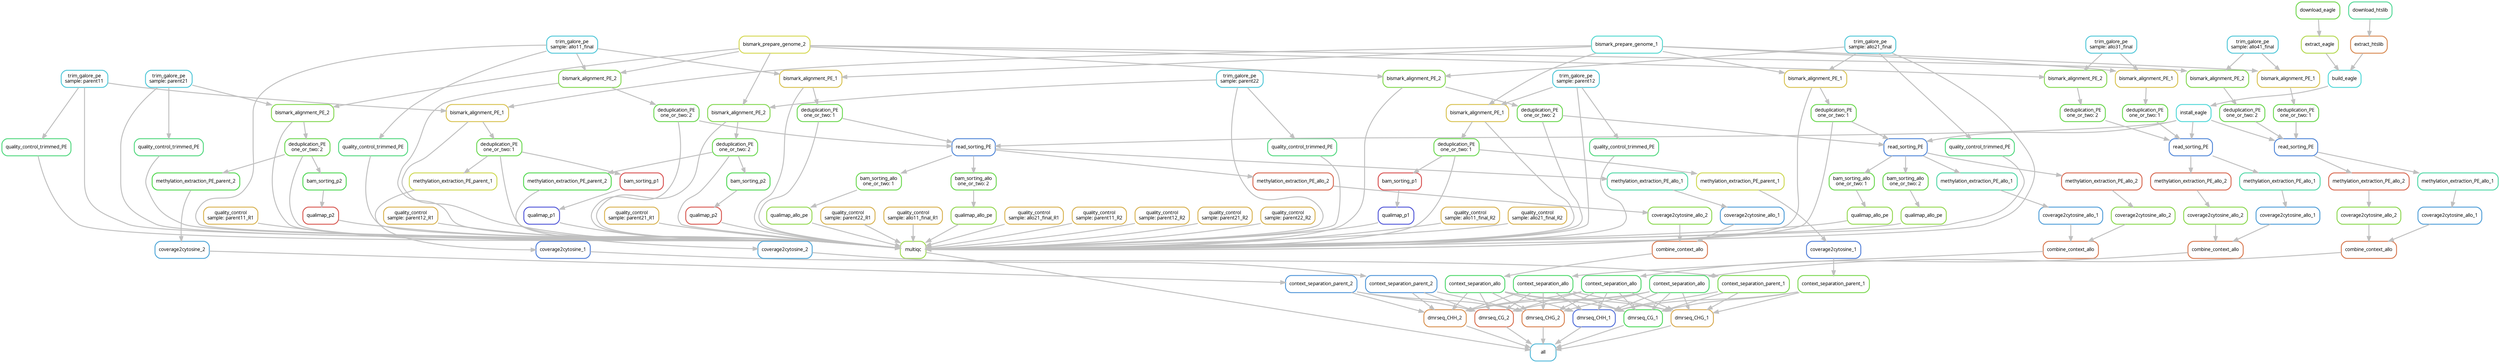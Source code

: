 digraph snakemake_dag {
    graph[bgcolor=white, margin=0];
    node[shape=box, style=rounded, fontname=sans,                 fontsize=10, penwidth=2];
    edge[penwidth=2, color=grey];
	0[label = "all", color = "0.54 0.6 0.85", style="rounded"];
	1[label = "multiqc", color = "0.24 0.6 0.85", style="rounded"];
	2[label = "quality_control\nsample: parent11_R1", color = "0.12 0.6 0.85", style="rounded"];
	3[label = "quality_control\nsample: parent12_R1", color = "0.12 0.6 0.85", style="rounded"];
	4[label = "quality_control\nsample: parent21_R1", color = "0.12 0.6 0.85", style="rounded"];
	5[label = "quality_control\nsample: parent22_R1", color = "0.12 0.6 0.85", style="rounded"];
	6[label = "quality_control\nsample: allo11_final_R1", color = "0.12 0.6 0.85", style="rounded"];
	7[label = "quality_control\nsample: allo21_final_R1", color = "0.12 0.6 0.85", style="rounded"];
	8[label = "quality_control\nsample: parent11_R2", color = "0.12 0.6 0.85", style="rounded"];
	9[label = "quality_control\nsample: parent12_R2", color = "0.12 0.6 0.85", style="rounded"];
	10[label = "quality_control\nsample: parent21_R2", color = "0.12 0.6 0.85", style="rounded"];
	11[label = "quality_control\nsample: parent22_R2", color = "0.12 0.6 0.85", style="rounded"];
	12[label = "quality_control\nsample: allo11_final_R2", color = "0.12 0.6 0.85", style="rounded"];
	13[label = "quality_control\nsample: allo21_final_R2", color = "0.12 0.6 0.85", style="rounded"];
	14[label = "trim_galore_pe\nsample: parent11", color = "0.52 0.6 0.85", style="rounded"];
	15[label = "trim_galore_pe\nsample: parent12", color = "0.52 0.6 0.85", style="rounded"];
	16[label = "trim_galore_pe\nsample: parent21", color = "0.52 0.6 0.85", style="rounded"];
	17[label = "trim_galore_pe\nsample: parent22", color = "0.52 0.6 0.85", style="rounded"];
	18[label = "trim_galore_pe\nsample: allo11_final", color = "0.52 0.6 0.85", style="rounded"];
	19[label = "trim_galore_pe\nsample: allo21_final", color = "0.52 0.6 0.85", style="rounded"];
	20[label = "quality_control_trimmed_PE", color = "0.39 0.6 0.85", style="rounded"];
	21[label = "quality_control_trimmed_PE", color = "0.39 0.6 0.85", style="rounded"];
	22[label = "quality_control_trimmed_PE", color = "0.39 0.6 0.85", style="rounded"];
	23[label = "quality_control_trimmed_PE", color = "0.39 0.6 0.85", style="rounded"];
	24[label = "quality_control_trimmed_PE", color = "0.39 0.6 0.85", style="rounded"];
	25[label = "quality_control_trimmed_PE", color = "0.39 0.6 0.85", style="rounded"];
	26[label = "bismark_alignment_PE_1", color = "0.14 0.6 0.85", style="rounded"];
	27[label = "bismark_prepare_genome_1", color = "0.49 0.6 0.85", style="rounded"];
	28[label = "bismark_alignment_PE_1", color = "0.14 0.6 0.85", style="rounded"];
	29[label = "bismark_alignment_PE_1", color = "0.14 0.6 0.85", style="rounded"];
	30[label = "bismark_alignment_PE_1", color = "0.14 0.6 0.85", style="rounded"];
	31[label = "bismark_alignment_PE_2", color = "0.27 0.6 0.85", style="rounded"];
	32[label = "bismark_prepare_genome_2", color = "0.17 0.6 0.85", style="rounded"];
	33[label = "bismark_alignment_PE_2", color = "0.27 0.6 0.85", style="rounded"];
	34[label = "bismark_alignment_PE_2", color = "0.27 0.6 0.85", style="rounded"];
	35[label = "bismark_alignment_PE_2", color = "0.27 0.6 0.85", style="rounded"];
	36[label = "deduplication_PE\none_or_two: 1", color = "0.30 0.6 0.85", style="rounded"];
	37[label = "deduplication_PE\none_or_two: 1", color = "0.30 0.6 0.85", style="rounded"];
	38[label = "deduplication_PE\none_or_two: 1", color = "0.30 0.6 0.85", style="rounded"];
	39[label = "deduplication_PE\none_or_two: 1", color = "0.30 0.6 0.85", style="rounded"];
	40[label = "deduplication_PE\none_or_two: 2", color = "0.30 0.6 0.85", style="rounded"];
	41[label = "deduplication_PE\none_or_two: 2", color = "0.30 0.6 0.85", style="rounded"];
	42[label = "deduplication_PE\none_or_two: 2", color = "0.30 0.6 0.85", style="rounded"];
	43[label = "deduplication_PE\none_or_two: 2", color = "0.30 0.6 0.85", style="rounded"];
	44[label = "qualimap_p1", color = "0.66 0.6 0.85", style="rounded"];
	45[label = "bam_sorting_p1", color = "0.00 0.6 0.85", style="rounded"];
	46[label = "qualimap_p1", color = "0.66 0.6 0.85", style="rounded"];
	47[label = "bam_sorting_p1", color = "0.00 0.6 0.85", style="rounded"];
	48[label = "qualimap_p2", color = "0.01 0.6 0.85", style="rounded"];
	49[label = "bam_sorting_p2", color = "0.34 0.6 0.85", style="rounded"];
	50[label = "qualimap_p2", color = "0.01 0.6 0.85", style="rounded"];
	51[label = "bam_sorting_p2", color = "0.34 0.6 0.85", style="rounded"];
	52[label = "qualimap_allo_pe", color = "0.25 0.6 0.85", style="rounded"];
	53[label = "bam_sorting_allo\none_or_two: 1", color = "0.30 0.6 0.85", style="rounded"];
	54[label = "read_sorting_PE", color = "0.60 0.6 0.85", style="rounded"];
	55[label = "install_eagle", color = "0.50 0.6 0.85", style="rounded"];
	56[label = "build_eagle", color = "0.50 0.6 0.85", style="rounded"];
	57[label = "extract_eagle", color = "0.21 0.6 0.85", style="rounded"];
	58[label = "download_eagle", color = "0.29 0.6 0.85", style="rounded"];
	59[label = "extract_htslib", color = "0.07 0.6 0.85", style="rounded"];
	60[label = "download_htslib", color = "0.42 0.6 0.85", style="rounded"];
	61[label = "qualimap_allo_pe", color = "0.25 0.6 0.85", style="rounded"];
	62[label = "bam_sorting_allo\none_or_two: 1", color = "0.30 0.6 0.85", style="rounded"];
	63[label = "read_sorting_PE", color = "0.60 0.6 0.85", style="rounded"];
	64[label = "qualimap_allo_pe", color = "0.25 0.6 0.85", style="rounded"];
	65[label = "bam_sorting_allo\none_or_two: 2", color = "0.30 0.6 0.85", style="rounded"];
	66[label = "qualimap_allo_pe", color = "0.25 0.6 0.85", style="rounded"];
	67[label = "bam_sorting_allo\none_or_two: 2", color = "0.30 0.6 0.85", style="rounded"];
	68[label = "dmrseq_CG_1", color = "0.35 0.6 0.85", style="rounded"];
	69[label = "context_separation_parent_1", color = "0.28 0.6 0.85", style="rounded"];
	70[label = "coverage2cytosine_1", color = "0.61 0.6 0.85", style="rounded"];
	71[label = "methylation_extraction_PE_parent_1", color = "0.18 0.6 0.85", style="rounded"];
	72[label = "context_separation_parent_1", color = "0.28 0.6 0.85", style="rounded"];
	73[label = "coverage2cytosine_1", color = "0.61 0.6 0.85", style="rounded"];
	74[label = "methylation_extraction_PE_parent_1", color = "0.18 0.6 0.85", style="rounded"];
	75[label = "context_separation_allo", color = "0.37 0.6 0.85", style="rounded"];
	76[label = "combine_context_allo", color = "0.05 0.6 0.85", style="rounded"];
	77[label = "coverage2cytosine_allo_1", color = "0.57 0.6 0.85", style="rounded"];
	78[label = "methylation_extraction_PE_allo_1", color = "0.44 0.6 0.85", style="rounded"];
	79[label = "coverage2cytosine_allo_2", color = "0.26 0.6 0.85", style="rounded"];
	80[label = "methylation_extraction_PE_allo_2", color = "0.03 0.6 0.85", style="rounded"];
	81[label = "context_separation_allo", color = "0.37 0.6 0.85", style="rounded"];
	82[label = "combine_context_allo", color = "0.05 0.6 0.85", style="rounded"];
	83[label = "coverage2cytosine_allo_1", color = "0.57 0.6 0.85", style="rounded"];
	84[label = "methylation_extraction_PE_allo_1", color = "0.44 0.6 0.85", style="rounded"];
	85[label = "coverage2cytosine_allo_2", color = "0.26 0.6 0.85", style="rounded"];
	86[label = "methylation_extraction_PE_allo_2", color = "0.03 0.6 0.85", style="rounded"];
	87[label = "context_separation_allo", color = "0.37 0.6 0.85", style="rounded"];
	88[label = "combine_context_allo", color = "0.05 0.6 0.85", style="rounded"];
	89[label = "coverage2cytosine_allo_1", color = "0.57 0.6 0.85", style="rounded"];
	90[label = "methylation_extraction_PE_allo_1", color = "0.44 0.6 0.85", style="rounded"];
	91[label = "read_sorting_PE", color = "0.60 0.6 0.85", style="rounded"];
	92[label = "deduplication_PE\none_or_two: 1", color = "0.30 0.6 0.85", style="rounded"];
	93[label = "bismark_alignment_PE_1", color = "0.14 0.6 0.85", style="rounded"];
	94[label = "trim_galore_pe\nsample: allo31_final", color = "0.52 0.6 0.85", style="rounded"];
	95[label = "deduplication_PE\none_or_two: 2", color = "0.30 0.6 0.85", style="rounded"];
	96[label = "bismark_alignment_PE_2", color = "0.27 0.6 0.85", style="rounded"];
	97[label = "coverage2cytosine_allo_2", color = "0.26 0.6 0.85", style="rounded"];
	98[label = "methylation_extraction_PE_allo_2", color = "0.03 0.6 0.85", style="rounded"];
	99[label = "context_separation_allo", color = "0.37 0.6 0.85", style="rounded"];
	100[label = "combine_context_allo", color = "0.05 0.6 0.85", style="rounded"];
	101[label = "coverage2cytosine_allo_1", color = "0.57 0.6 0.85", style="rounded"];
	102[label = "methylation_extraction_PE_allo_1", color = "0.44 0.6 0.85", style="rounded"];
	103[label = "read_sorting_PE", color = "0.60 0.6 0.85", style="rounded"];
	104[label = "deduplication_PE\none_or_two: 1", color = "0.30 0.6 0.85", style="rounded"];
	105[label = "bismark_alignment_PE_1", color = "0.14 0.6 0.85", style="rounded"];
	106[label = "trim_galore_pe\nsample: allo41_final", color = "0.52 0.6 0.85", style="rounded"];
	107[label = "deduplication_PE\none_or_two: 2", color = "0.30 0.6 0.85", style="rounded"];
	108[label = "bismark_alignment_PE_2", color = "0.27 0.6 0.85", style="rounded"];
	109[label = "coverage2cytosine_allo_2", color = "0.26 0.6 0.85", style="rounded"];
	110[label = "methylation_extraction_PE_allo_2", color = "0.03 0.6 0.85", style="rounded"];
	111[label = "dmrseq_CHG_1", color = "0.11 0.6 0.85", style="rounded"];
	112[label = "dmrseq_CHH_1", color = "0.63 0.6 0.85", style="rounded"];
	113[label = "dmrseq_CG_2", color = "0.04 0.6 0.85", style="rounded"];
	114[label = "context_separation_parent_2", color = "0.58 0.6 0.85", style="rounded"];
	115[label = "coverage2cytosine_2", color = "0.56 0.6 0.85", style="rounded"];
	116[label = "methylation_extraction_PE_parent_2", color = "0.33 0.6 0.85", style="rounded"];
	117[label = "context_separation_parent_2", color = "0.58 0.6 0.85", style="rounded"];
	118[label = "coverage2cytosine_2", color = "0.56 0.6 0.85", style="rounded"];
	119[label = "methylation_extraction_PE_parent_2", color = "0.33 0.6 0.85", style="rounded"];
	120[label = "dmrseq_CHG_2", color = "0.06 0.6 0.85", style="rounded"];
	121[label = "dmrseq_CHH_2", color = "0.08 0.6 0.85", style="rounded"];
	1 -> 0
	68 -> 0
	111 -> 0
	112 -> 0
	113 -> 0
	120 -> 0
	121 -> 0
	2 -> 1
	3 -> 1
	4 -> 1
	5 -> 1
	6 -> 1
	7 -> 1
	8 -> 1
	9 -> 1
	10 -> 1
	11 -> 1
	12 -> 1
	13 -> 1
	14 -> 1
	15 -> 1
	16 -> 1
	17 -> 1
	18 -> 1
	19 -> 1
	20 -> 1
	21 -> 1
	22 -> 1
	23 -> 1
	24 -> 1
	25 -> 1
	26 -> 1
	28 -> 1
	29 -> 1
	30 -> 1
	31 -> 1
	33 -> 1
	34 -> 1
	35 -> 1
	36 -> 1
	37 -> 1
	38 -> 1
	39 -> 1
	40 -> 1
	41 -> 1
	42 -> 1
	43 -> 1
	44 -> 1
	46 -> 1
	48 -> 1
	50 -> 1
	52 -> 1
	61 -> 1
	64 -> 1
	66 -> 1
	14 -> 20
	15 -> 21
	16 -> 22
	17 -> 23
	18 -> 24
	19 -> 25
	27 -> 26
	14 -> 26
	27 -> 28
	15 -> 28
	27 -> 29
	18 -> 29
	27 -> 30
	19 -> 30
	32 -> 31
	16 -> 31
	32 -> 33
	17 -> 33
	32 -> 34
	18 -> 34
	32 -> 35
	19 -> 35
	26 -> 36
	28 -> 37
	29 -> 38
	30 -> 39
	31 -> 40
	33 -> 41
	34 -> 42
	35 -> 43
	45 -> 44
	36 -> 45
	47 -> 46
	37 -> 47
	49 -> 48
	40 -> 49
	51 -> 50
	41 -> 51
	53 -> 52
	54 -> 53
	55 -> 54
	38 -> 54
	42 -> 54
	56 -> 55
	57 -> 56
	59 -> 56
	58 -> 57
	60 -> 59
	62 -> 61
	63 -> 62
	55 -> 63
	39 -> 63
	43 -> 63
	65 -> 64
	54 -> 65
	67 -> 66
	63 -> 67
	69 -> 68
	72 -> 68
	75 -> 68
	81 -> 68
	87 -> 68
	99 -> 68
	70 -> 69
	71 -> 70
	36 -> 71
	73 -> 72
	74 -> 73
	37 -> 74
	76 -> 75
	77 -> 76
	79 -> 76
	78 -> 77
	54 -> 78
	80 -> 79
	54 -> 80
	82 -> 81
	83 -> 82
	85 -> 82
	84 -> 83
	63 -> 84
	86 -> 85
	63 -> 86
	88 -> 87
	89 -> 88
	97 -> 88
	90 -> 89
	91 -> 90
	55 -> 91
	92 -> 91
	95 -> 91
	93 -> 92
	27 -> 93
	94 -> 93
	96 -> 95
	32 -> 96
	94 -> 96
	98 -> 97
	91 -> 98
	100 -> 99
	101 -> 100
	109 -> 100
	102 -> 101
	103 -> 102
	55 -> 103
	104 -> 103
	107 -> 103
	105 -> 104
	27 -> 105
	106 -> 105
	108 -> 107
	32 -> 108
	106 -> 108
	110 -> 109
	103 -> 110
	69 -> 111
	72 -> 111
	75 -> 111
	81 -> 111
	87 -> 111
	99 -> 111
	69 -> 112
	72 -> 112
	75 -> 112
	81 -> 112
	87 -> 112
	99 -> 112
	114 -> 113
	117 -> 113
	75 -> 113
	81 -> 113
	87 -> 113
	99 -> 113
	115 -> 114
	116 -> 115
	40 -> 116
	118 -> 117
	119 -> 118
	41 -> 119
	114 -> 120
	117 -> 120
	75 -> 120
	81 -> 120
	87 -> 120
	99 -> 120
	114 -> 121
	117 -> 121
	75 -> 121
	81 -> 121
	87 -> 121
	99 -> 121
}            

